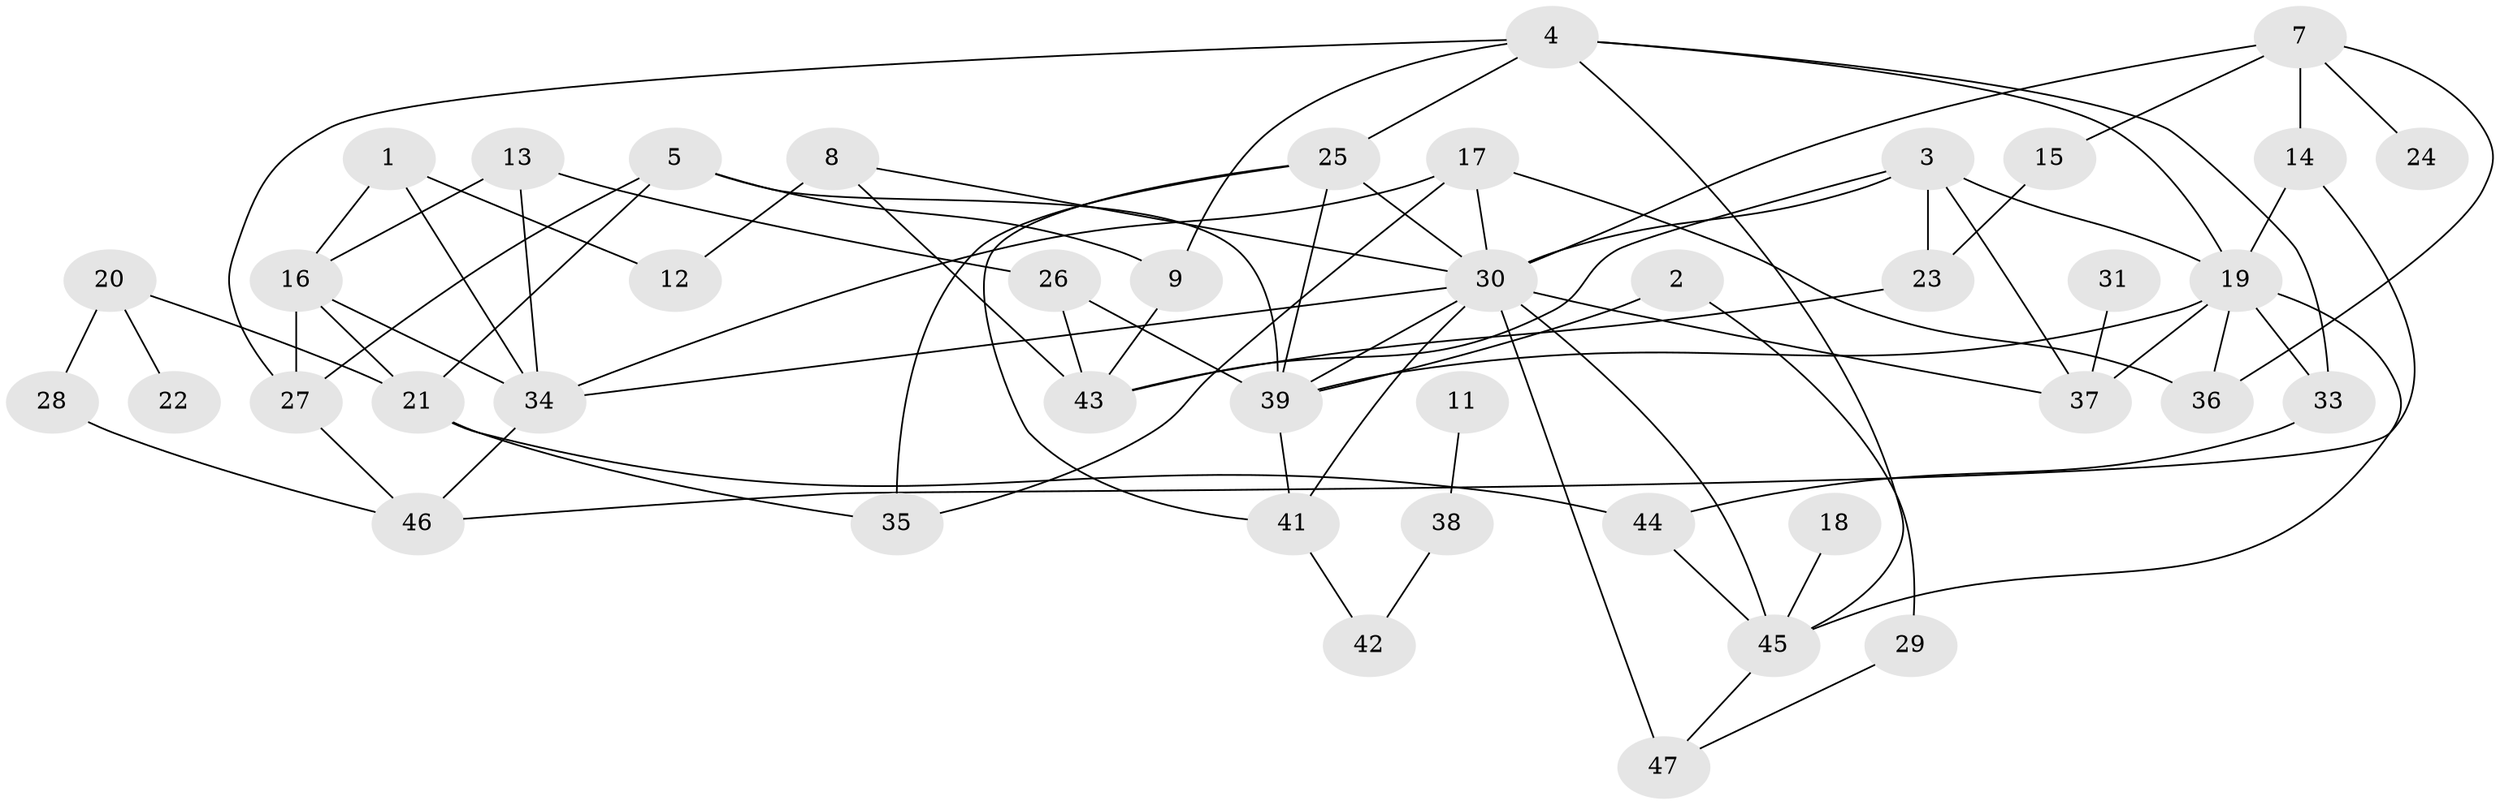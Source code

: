 // original degree distribution, {3: 0.27956989247311825, 4: 0.13978494623655913, 1: 0.22580645161290322, 2: 0.1827956989247312, 5: 0.10752688172043011, 7: 0.010752688172043012, 0: 0.03225806451612903, 6: 0.010752688172043012, 8: 0.010752688172043012}
// Generated by graph-tools (version 1.1) at 2025/00/03/09/25 03:00:55]
// undirected, 43 vertices, 78 edges
graph export_dot {
graph [start="1"]
  node [color=gray90,style=filled];
  1;
  2;
  3;
  4;
  5;
  7;
  8;
  9;
  11;
  12;
  13;
  14;
  15;
  16;
  17;
  18;
  19;
  20;
  21;
  22;
  23;
  24;
  25;
  26;
  27;
  28;
  29;
  30;
  31;
  33;
  34;
  35;
  36;
  37;
  38;
  39;
  41;
  42;
  43;
  44;
  45;
  46;
  47;
  1 -- 12 [weight=1.0];
  1 -- 16 [weight=1.0];
  1 -- 34 [weight=1.0];
  2 -- 29 [weight=1.0];
  2 -- 39 [weight=2.0];
  3 -- 19 [weight=1.0];
  3 -- 23 [weight=1.0];
  3 -- 30 [weight=1.0];
  3 -- 37 [weight=1.0];
  3 -- 43 [weight=1.0];
  4 -- 9 [weight=1.0];
  4 -- 19 [weight=1.0];
  4 -- 25 [weight=1.0];
  4 -- 27 [weight=1.0];
  4 -- 33 [weight=1.0];
  4 -- 45 [weight=1.0];
  5 -- 9 [weight=1.0];
  5 -- 21 [weight=1.0];
  5 -- 27 [weight=1.0];
  5 -- 39 [weight=1.0];
  7 -- 14 [weight=1.0];
  7 -- 15 [weight=1.0];
  7 -- 24 [weight=1.0];
  7 -- 30 [weight=1.0];
  7 -- 36 [weight=1.0];
  8 -- 12 [weight=1.0];
  8 -- 30 [weight=1.0];
  8 -- 43 [weight=1.0];
  9 -- 43 [weight=1.0];
  11 -- 38 [weight=1.0];
  13 -- 16 [weight=1.0];
  13 -- 26 [weight=1.0];
  13 -- 34 [weight=1.0];
  14 -- 19 [weight=1.0];
  14 -- 46 [weight=1.0];
  15 -- 23 [weight=1.0];
  16 -- 21 [weight=1.0];
  16 -- 27 [weight=2.0];
  16 -- 34 [weight=1.0];
  17 -- 30 [weight=1.0];
  17 -- 34 [weight=1.0];
  17 -- 35 [weight=1.0];
  17 -- 36 [weight=1.0];
  18 -- 45 [weight=1.0];
  19 -- 33 [weight=1.0];
  19 -- 36 [weight=1.0];
  19 -- 37 [weight=1.0];
  19 -- 39 [weight=2.0];
  19 -- 45 [weight=1.0];
  20 -- 21 [weight=1.0];
  20 -- 22 [weight=1.0];
  20 -- 28 [weight=1.0];
  21 -- 35 [weight=1.0];
  21 -- 44 [weight=1.0];
  23 -- 43 [weight=1.0];
  25 -- 30 [weight=1.0];
  25 -- 35 [weight=1.0];
  25 -- 39 [weight=1.0];
  25 -- 41 [weight=1.0];
  26 -- 39 [weight=1.0];
  26 -- 43 [weight=1.0];
  27 -- 46 [weight=1.0];
  28 -- 46 [weight=1.0];
  29 -- 47 [weight=1.0];
  30 -- 34 [weight=1.0];
  30 -- 37 [weight=1.0];
  30 -- 39 [weight=1.0];
  30 -- 41 [weight=1.0];
  30 -- 45 [weight=1.0];
  30 -- 47 [weight=2.0];
  31 -- 37 [weight=1.0];
  33 -- 44 [weight=1.0];
  34 -- 46 [weight=1.0];
  38 -- 42 [weight=1.0];
  39 -- 41 [weight=1.0];
  41 -- 42 [weight=1.0];
  44 -- 45 [weight=1.0];
  45 -- 47 [weight=1.0];
}
